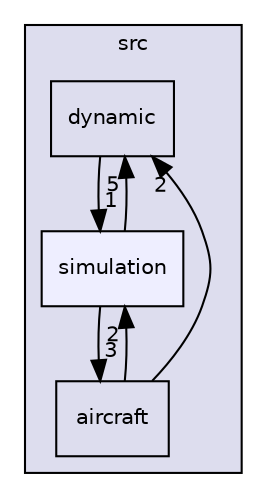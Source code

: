 digraph "src/simulation" {
  compound=true
  node [ fontsize="10", fontname="Helvetica"];
  edge [ labelfontsize="10", labelfontname="Helvetica"];
  subgraph clusterdir_68267d1309a1af8e8297ef4c3efbcdba {
    graph [ bgcolor="#ddddee", pencolor="black", label="src" fontname="Helvetica", fontsize="10", URL="dir_68267d1309a1af8e8297ef4c3efbcdba.html"]
  dir_101da30fc6c118b726c448f5a6ab9e53 [shape=box label="dynamic" URL="dir_101da30fc6c118b726c448f5a6ab9e53.html"];
  dir_90d6d3b7fc4e97e0c118e24a6d21bc0e [shape=box label="aircraft" URL="dir_90d6d3b7fc4e97e0c118e24a6d21bc0e.html"];
  dir_d73d1ee04cc237a5854777ea99c55872 [shape=box, label="simulation", style="filled", fillcolor="#eeeeff", pencolor="black", URL="dir_d73d1ee04cc237a5854777ea99c55872.html"];
  }
  dir_101da30fc6c118b726c448f5a6ab9e53->dir_d73d1ee04cc237a5854777ea99c55872 [headlabel="1", labeldistance=1.5 headhref="dir_000002_000003.html"];
  dir_d73d1ee04cc237a5854777ea99c55872->dir_101da30fc6c118b726c448f5a6ab9e53 [headlabel="5", labeldistance=1.5 headhref="dir_000003_000002.html"];
  dir_d73d1ee04cc237a5854777ea99c55872->dir_90d6d3b7fc4e97e0c118e24a6d21bc0e [headlabel="3", labeldistance=1.5 headhref="dir_000003_000001.html"];
  dir_90d6d3b7fc4e97e0c118e24a6d21bc0e->dir_101da30fc6c118b726c448f5a6ab9e53 [headlabel="2", labeldistance=1.5 headhref="dir_000001_000002.html"];
  dir_90d6d3b7fc4e97e0c118e24a6d21bc0e->dir_d73d1ee04cc237a5854777ea99c55872 [headlabel="2", labeldistance=1.5 headhref="dir_000001_000003.html"];
}
